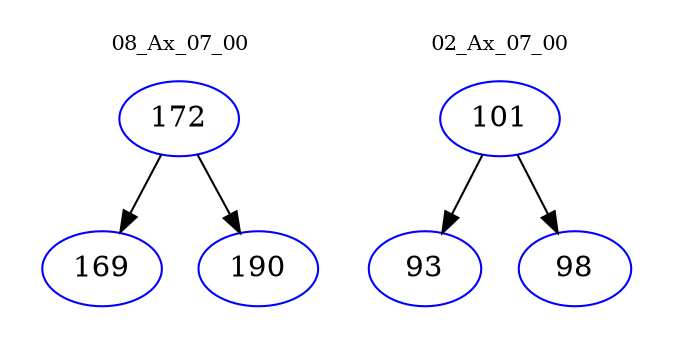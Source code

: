 digraph{
subgraph cluster_0 {
color = white
label = "08_Ax_07_00";
fontsize=10;
T0_172 [label="172", color="blue"]
T0_172 -> T0_169 [color="black"]
T0_169 [label="169", color="blue"]
T0_172 -> T0_190 [color="black"]
T0_190 [label="190", color="blue"]
}
subgraph cluster_1 {
color = white
label = "02_Ax_07_00";
fontsize=10;
T1_101 [label="101", color="blue"]
T1_101 -> T1_93 [color="black"]
T1_93 [label="93", color="blue"]
T1_101 -> T1_98 [color="black"]
T1_98 [label="98", color="blue"]
}
}
